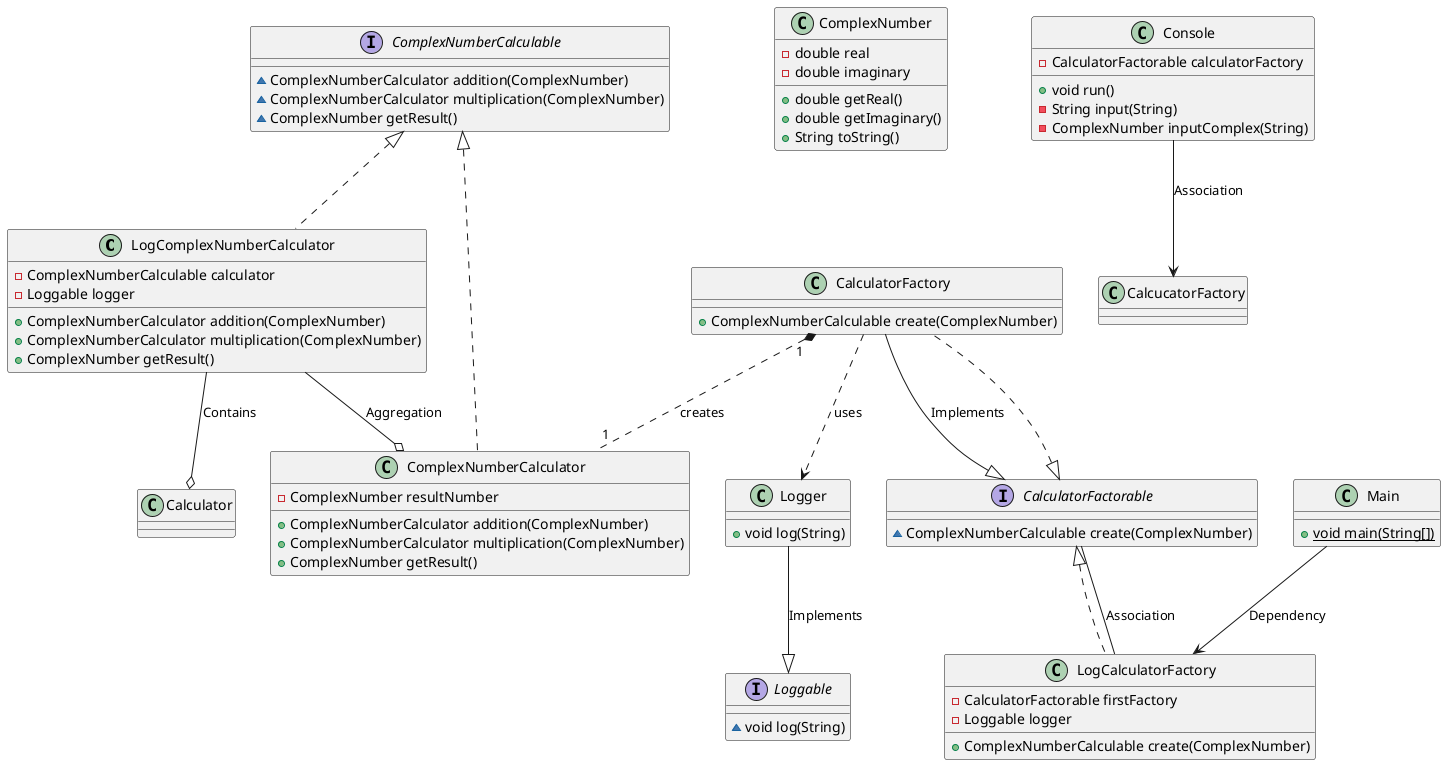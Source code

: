 @startuml
class LogComplexNumberCalculator {
- ComplexNumberCalculable calculator
- Loggable logger
+ ComplexNumberCalculator addition(ComplexNumber)
+ ComplexNumberCalculator multiplication(ComplexNumber)
+ ComplexNumber getResult()
}
class LogCalculatorFactory {
- CalculatorFactorable firstFactory
- Loggable logger
+ ComplexNumberCalculable create(ComplexNumber)
}
class Main {
+ {static} void main(String[])
}
interface Loggable {
~ void log(String)
}
interface CalculatorFactorable {
~ ComplexNumberCalculable create(ComplexNumber)
}
interface ComplexNumberCalculable {
~ ComplexNumberCalculator addition(ComplexNumber)
~ ComplexNumberCalculator multiplication(ComplexNumber)
~ ComplexNumber getResult()
}
class CalculatorFactory {
+ ComplexNumberCalculable create(ComplexNumber)
}
class ComplexNumberCalculator {
- ComplexNumber resultNumber
+ ComplexNumberCalculator addition(ComplexNumber)
+ ComplexNumberCalculator multiplication(ComplexNumber)
+ ComplexNumber getResult()
}
class ComplexNumber {
- double real
- double imaginary
+ double getReal()
+ double getImaginary()
+ String toString()
}
class Console {
- CalculatorFactorable calculatorFactory
+ void run()
- String input(String)
- ComplexNumber inputComplex(String)
}
class Logger {
+ void log(String)
}


ComplexNumberCalculable <|.. LogComplexNumberCalculator
CalculatorFactorable <|.. LogCalculatorFactory
CalculatorFactorable <|.. CalculatorFactory
ComplexNumberCalculable <|.. ComplexNumberCalculator
'Ассоциация: Класс Console содержит ссылку на объект CalculatorFactory'
Console --> CalcucatorFactory : Association
CalculatorFactory ..> Logger : uses
CalculatorFactory "1" *.. "1" ComplexNumberCalculator : creates
'Ассоциация: Класс LogCalcFactory содержит ссылку на объект CalcFactorable'
LogCalculatorFactory -- CalculatorFactorable : Association
'Зависимость: Класс Main использует класса LogCalculatorFactory для создания объектов, то есть зависит от него.'
Main --> LogCalculatorFactory : Dependency
'Реализация: Класс Logger реализует интерфейс Loggable. Logger реализует метод log(String) из интерфейса.'
Logger --|> Loggable : Implements
'Реализация: Класс CalculatorFactory реализует интерфейс CalculatorFactorable.'
CalculatorFactory --|> CalculatorFactorable : Implements
'Композиция: Класс LogComplexNumberCalculator содержит объект Calculator '
LogComplexNumberCalculator --o Calculator : Contains
'Агрегация: Класс LogComplexNumberCalculator агрегирует (содержит) объект класса ComplexNumberCalculator,
 'представляющий вычисления комплексных чисел.'
 LogComplexNumberCalculator --o ComplexNumberCalculator : Aggregation
@enduml